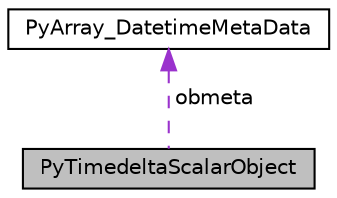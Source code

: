 digraph "PyTimedeltaScalarObject"
{
 // LATEX_PDF_SIZE
  edge [fontname="Helvetica",fontsize="10",labelfontname="Helvetica",labelfontsize="10"];
  node [fontname="Helvetica",fontsize="10",shape=record];
  Node1 [label="PyTimedeltaScalarObject",height=0.2,width=0.4,color="black", fillcolor="grey75", style="filled", fontcolor="black",tooltip=" "];
  Node2 -> Node1 [dir="back",color="darkorchid3",fontsize="10",style="dashed",label=" obmeta" ,fontname="Helvetica"];
  Node2 [label="PyArray_DatetimeMetaData",height=0.2,width=0.4,color="black", fillcolor="white", style="filled",URL="$structPyArray__DatetimeMetaData.html",tooltip=" "];
}
